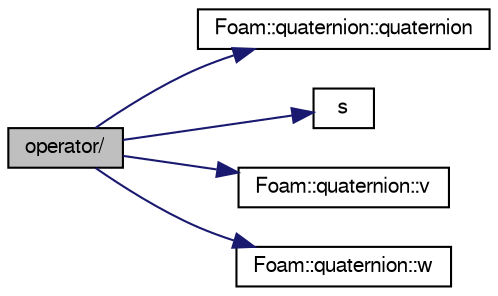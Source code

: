 digraph "operator/"
{
  bgcolor="transparent";
  edge [fontname="FreeSans",fontsize="10",labelfontname="FreeSans",labelfontsize="10"];
  node [fontname="FreeSans",fontsize="10",shape=record];
  rankdir="LR";
  Node119854 [label="operator/",height=0.2,width=0.4,color="black", fillcolor="grey75", style="filled", fontcolor="black"];
  Node119854 -> Node119855 [color="midnightblue",fontsize="10",style="solid",fontname="FreeSans"];
  Node119855 [label="Foam::quaternion::quaternion",height=0.2,width=0.4,color="black",URL="$a28130.html#a13b30ba6a22a61f425cc22baf51e8e34",tooltip="Construct null. "];
  Node119854 -> Node119856 [color="midnightblue",fontsize="10",style="solid",fontname="FreeSans"];
  Node119856 [label="s",height=0.2,width=0.4,color="black",URL="$a18905.html#abb9c4233033fad2ad0206cd4adad3b9f"];
  Node119854 -> Node119857 [color="midnightblue",fontsize="10",style="solid",fontname="FreeSans"];
  Node119857 [label="Foam::quaternion::v",height=0.2,width=0.4,color="black",URL="$a28130.html#a0b28d9569e4deded6b9ae485461d0b04",tooltip="Vector part of the quaternion ( = axis of rotation) "];
  Node119854 -> Node119858 [color="midnightblue",fontsize="10",style="solid",fontname="FreeSans"];
  Node119858 [label="Foam::quaternion::w",height=0.2,width=0.4,color="black",URL="$a28130.html#a65b3f9bfe6acd8b71cefd575fab0d05c",tooltip="Scalar part of the quaternion ( = cos(theta/2) for rotation) "];
}
